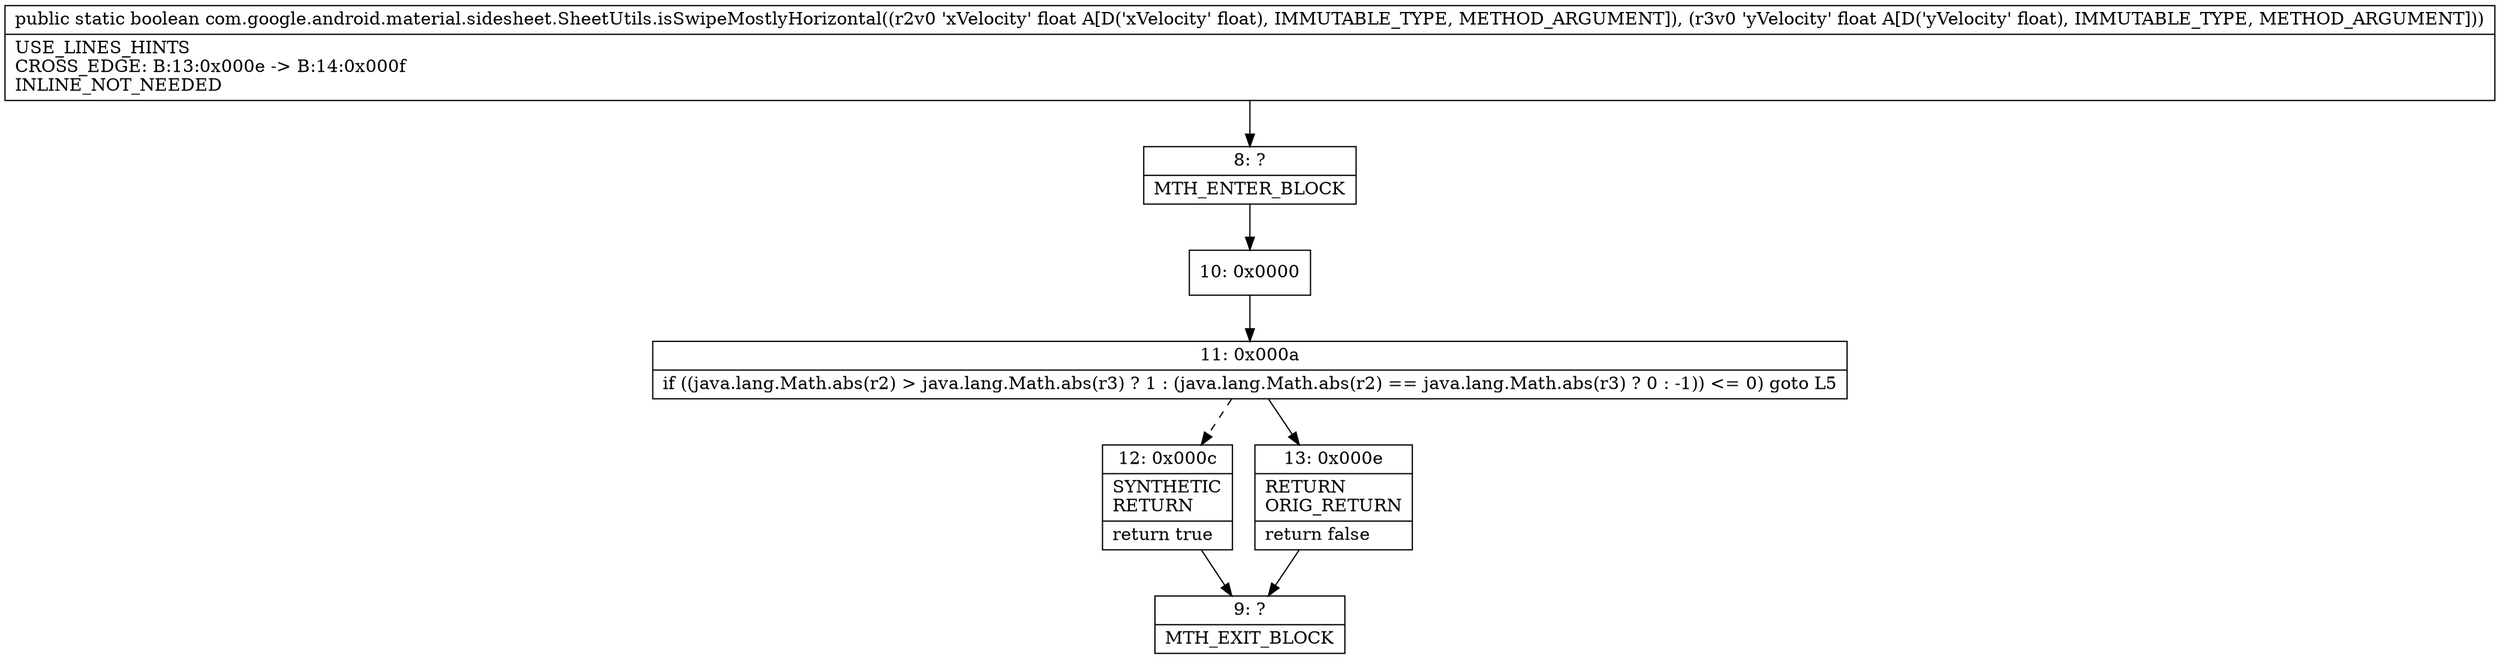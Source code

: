 digraph "CFG forcom.google.android.material.sidesheet.SheetUtils.isSwipeMostlyHorizontal(FF)Z" {
Node_8 [shape=record,label="{8\:\ ?|MTH_ENTER_BLOCK\l}"];
Node_10 [shape=record,label="{10\:\ 0x0000}"];
Node_11 [shape=record,label="{11\:\ 0x000a|if ((java.lang.Math.abs(r2) \> java.lang.Math.abs(r3) ? 1 : (java.lang.Math.abs(r2) == java.lang.Math.abs(r3) ? 0 : \-1)) \<= 0) goto L5\l}"];
Node_12 [shape=record,label="{12\:\ 0x000c|SYNTHETIC\lRETURN\l|return true\l}"];
Node_9 [shape=record,label="{9\:\ ?|MTH_EXIT_BLOCK\l}"];
Node_13 [shape=record,label="{13\:\ 0x000e|RETURN\lORIG_RETURN\l|return false\l}"];
MethodNode[shape=record,label="{public static boolean com.google.android.material.sidesheet.SheetUtils.isSwipeMostlyHorizontal((r2v0 'xVelocity' float A[D('xVelocity' float), IMMUTABLE_TYPE, METHOD_ARGUMENT]), (r3v0 'yVelocity' float A[D('yVelocity' float), IMMUTABLE_TYPE, METHOD_ARGUMENT]))  | USE_LINES_HINTS\lCROSS_EDGE: B:13:0x000e \-\> B:14:0x000f\lINLINE_NOT_NEEDED\l}"];
MethodNode -> Node_8;Node_8 -> Node_10;
Node_10 -> Node_11;
Node_11 -> Node_12[style=dashed];
Node_11 -> Node_13;
Node_12 -> Node_9;
Node_13 -> Node_9;
}

